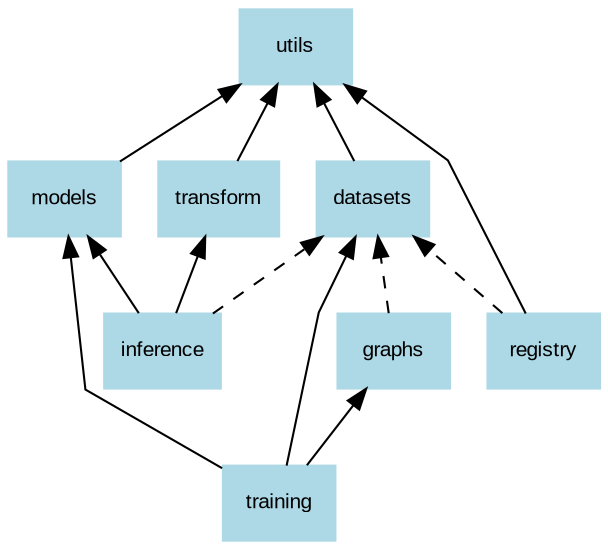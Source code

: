 digraph {

    rankdir=BT;
    splines="polyline";

    node [shape=record, fontname=Arial, fontsize=10,
        style=filled, color=lightblue];
    edge [fontname=Arial, fontsize=10];

    datasets [URL="https://anemoi-datasets.readthedocs.io/en/latest/", target="_blank"];
    graphs [URL="https://anemoi-graphs.readthedocs.io/en/latest/", target="_blank"];
    inference [URL="https://anemoi-inference.readthedocs.io/en/latest/", target="_blank"];
    models [URL="https://anemoi-models.readthedocs.io/en/latest/", target="_blank"];
    registry [URL="https://anemoi-registry.readthedocs.io/en/latest/", target="_blank"];
    training [URL="https://anemoi-training.readthedocs.io/en/latest/", target="_blank"];
    transform [URL="https://anemoi-transform.readthedocs.io/en/latest/", target="_blank"];
    utils [URL="https://anemoi-utils.readthedocs.io/en/latest/", target="_blank"];


    datasets -> utils;
    graphs -> datasets [style=dashed];
    inference -> datasets [style=dashed];
    inference -> models;
    inference -> transform;
    models -> utils;
    registry -> datasets [style=dashed];
    // registry -> transform [style=dashed];
    registry -> utils;
    training -> datasets;
    training -> graphs;
    transform -> utils;
    // graphs -> utils;
    // inference -> utils;
    training -> models;
    // training -> utils;
    // "web" -> datasets;
    // "web" -> inference;

}

